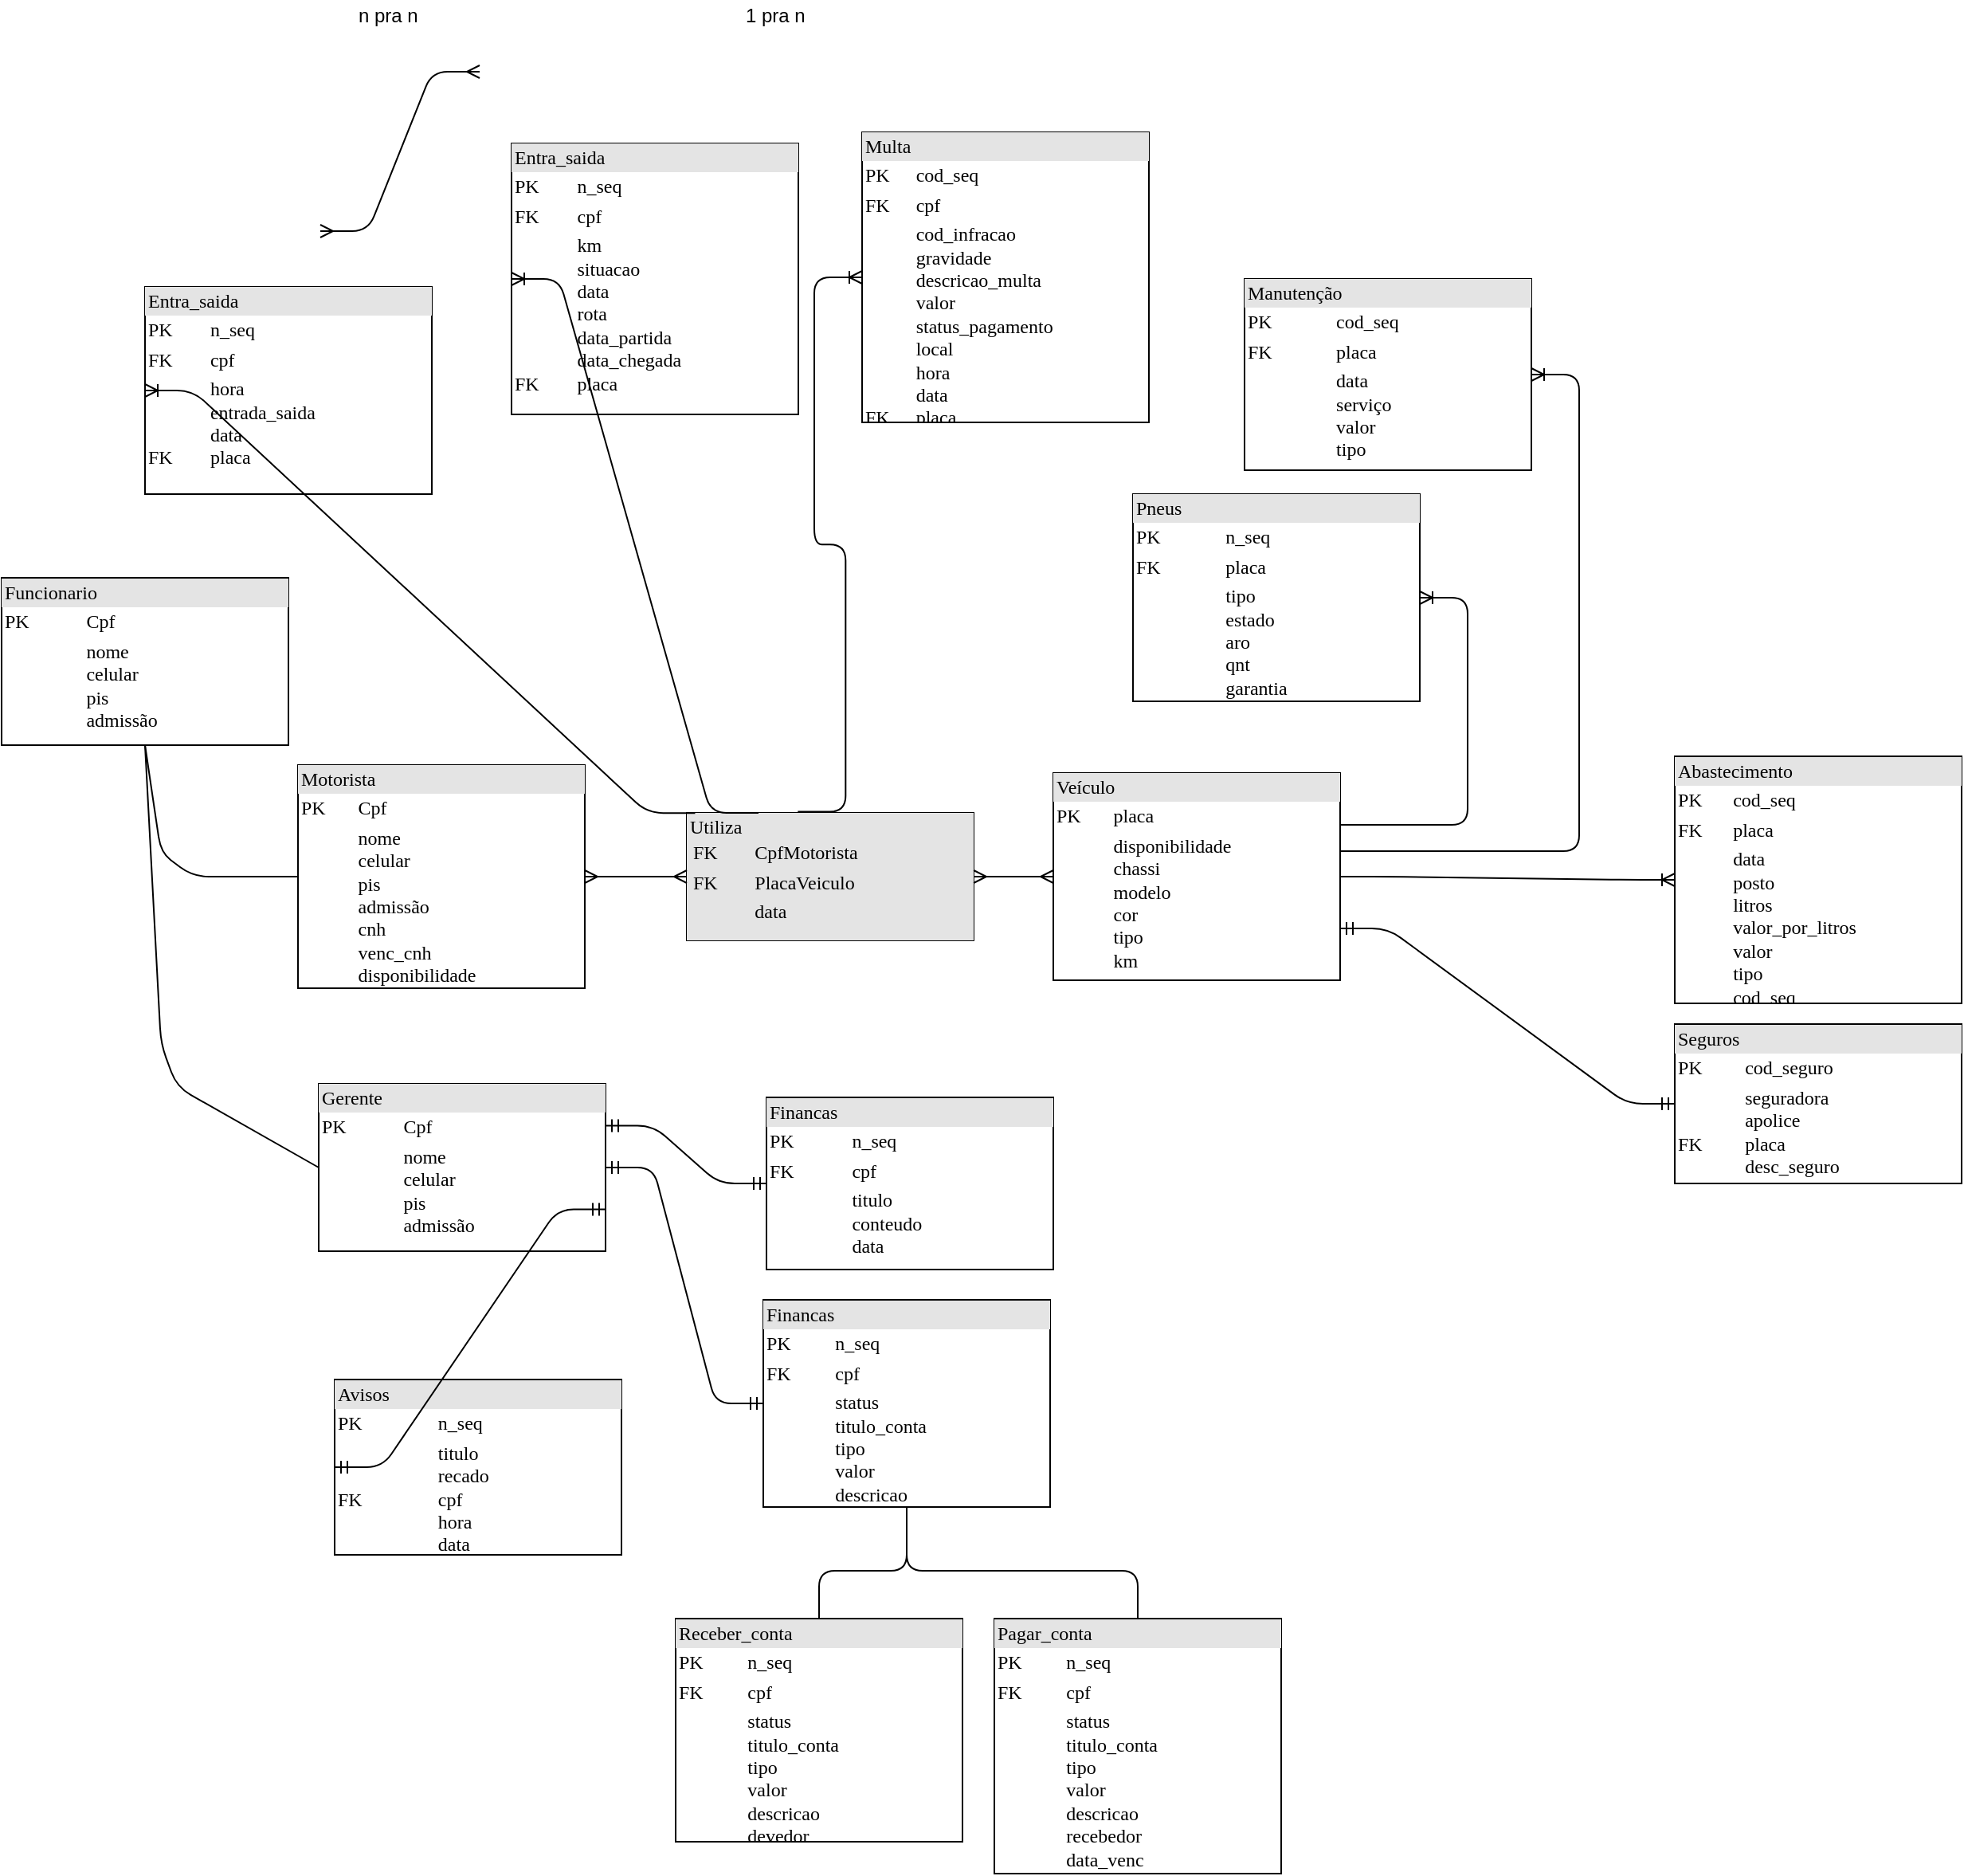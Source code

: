 <mxfile version="10.7.1" type="github"><diagram name="Page-1" id="2ca16b54-16f6-2749-3443-fa8db7711227"><mxGraphModel dx="1416" dy="1019" grid="1" gridSize="10" guides="1" tooltips="1" connect="1" arrows="1" fold="1" page="1" pageScale="1" pageWidth="1100" pageHeight="850" background="#ffffff" math="0" shadow="0"><root><mxCell id="0"/><mxCell id="1" parent="0"/><mxCell id="2ed32ef02a7f4228-3" value="&lt;div style=&quot;box-sizing: border-box ; width: 100% ; background: #e4e4e4 ; padding: 2px&quot;&gt;Utiliza&lt;table cellpadding=&quot;2&quot; cellspacing=&quot;0&quot; style=&quot;font-size: 1em ; width: 100%&quot;&gt;&lt;tbody&gt;&lt;tr&gt;&lt;td&gt;FK&lt;/td&gt;&lt;td&gt;CpfMotorista&lt;/td&gt;&lt;/tr&gt;&lt;tr&gt;&lt;td&gt;FK&lt;/td&gt;&lt;td&gt;PlacaVeiculo&lt;/td&gt;&lt;/tr&gt;&lt;tr&gt;&lt;td&gt;&lt;/td&gt;&lt;td&gt;data&lt;/td&gt;&lt;/tr&gt;&lt;tr&gt;&lt;td&gt;&lt;br&gt;&lt;/td&gt;&lt;td&gt;&lt;br&gt;&lt;/td&gt;&lt;/tr&gt;&lt;/tbody&gt;&lt;/table&gt;&lt;/div&gt;" style="verticalAlign=top;align=left;overflow=fill;html=1;rounded=0;shadow=0;comic=0;labelBackgroundColor=none;strokeColor=#000000;strokeWidth=1;fillColor=#ffffff;fontFamily=Verdana;fontSize=12;fontColor=#000000;" parent="1" vertex="1"><mxGeometry x="230" y="305" width="180" height="80" as="geometry"/></mxCell><mxCell id="2ed32ef02a7f4228-7" value="&lt;div style=&quot;box-sizing: border-box ; width: 100% ; background: #e4e4e4 ; padding: 2px&quot;&gt;Pneus&lt;/div&gt;&lt;table style=&quot;width: 100% ; font-size: 1em&quot; cellpadding=&quot;2&quot; cellspacing=&quot;0&quot;&gt;&lt;tbody&gt;&lt;tr&gt;&lt;td&gt;PK&lt;/td&gt;&lt;td&gt;n_seq&lt;/td&gt;&lt;/tr&gt;&lt;tr&gt;&lt;td&gt;FK&lt;/td&gt;&lt;td&gt;placa&lt;/td&gt;&lt;/tr&gt;&lt;tr&gt;&lt;td&gt;&lt;/td&gt;&lt;td&gt;tipo&lt;br&gt;estado&lt;br&gt;aro&lt;br&gt;qnt&lt;br&gt;garantia&lt;/td&gt;&lt;/tr&gt;&lt;/tbody&gt;&lt;/table&gt;" style="verticalAlign=top;align=left;overflow=fill;html=1;rounded=0;shadow=0;comic=0;labelBackgroundColor=none;strokeColor=#000000;strokeWidth=1;fillColor=#ffffff;fontFamily=Verdana;fontSize=12;fontColor=#000000;" parent="1" vertex="1"><mxGeometry x="510" y="105" width="180" height="130" as="geometry"/></mxCell><mxCell id="2ed32ef02a7f4228-8" value="&lt;div style=&quot;box-sizing: border-box ; width: 100% ; background: #e4e4e4 ; padding: 2px&quot;&gt;Veículo&lt;/div&gt;&lt;table style=&quot;width: 100% ; font-size: 1em&quot; cellpadding=&quot;2&quot; cellspacing=&quot;0&quot;&gt;&lt;tbody&gt;&lt;tr&gt;&lt;td&gt;PK&lt;/td&gt;&lt;td&gt;placa&lt;br&gt;&lt;/td&gt;&lt;/tr&gt;&lt;tr&gt;&lt;td&gt;&lt;/td&gt;&lt;td&gt;disponibilidade&lt;br&gt;chassi&lt;br&gt;modelo&lt;br&gt;cor&lt;br&gt;tipo&lt;br&gt;km&lt;/td&gt;&lt;/tr&gt;&lt;/tbody&gt;&lt;/table&gt;&lt;br&gt;" style="verticalAlign=top;align=left;overflow=fill;html=1;rounded=0;shadow=0;comic=0;labelBackgroundColor=none;strokeColor=#000000;strokeWidth=1;fillColor=#ffffff;fontFamily=Verdana;fontSize=12;fontColor=#000000;" parent="1" vertex="1"><mxGeometry x="460" y="280" width="180" height="130" as="geometry"/></mxCell><mxCell id="4HleYmOXz7uM1X4ugsMQ-1" value="&lt;div style=&quot;box-sizing: border-box ; width: 100% ; background: #e4e4e4 ; padding: 2px&quot;&gt;Funcionario&lt;/div&gt;&lt;table style=&quot;width: 100% ; font-size: 1em&quot; cellpadding=&quot;2&quot; cellspacing=&quot;0&quot;&gt;&lt;tbody&gt;&lt;tr&gt;&lt;td&gt;PK&lt;/td&gt;&lt;td&gt;Cpf&lt;br&gt;&lt;/td&gt;&lt;/tr&gt;&lt;tr&gt;&lt;td&gt;&lt;br&gt;&lt;/td&gt;&lt;td&gt;nome&lt;br&gt;celular&lt;br&gt;pis&lt;br&gt;admissão&lt;br&gt;&lt;/td&gt;&lt;/tr&gt;&lt;/tbody&gt;&lt;/table&gt;" style="verticalAlign=top;align=left;overflow=fill;html=1;rounded=0;shadow=0;comic=0;labelBackgroundColor=none;strokeColor=#000000;strokeWidth=1;fillColor=#ffffff;fontFamily=Verdana;fontSize=12;fontColor=#000000;" vertex="1" parent="1"><mxGeometry x="-200" y="157.5" width="180" height="105" as="geometry"/></mxCell><mxCell id="4HleYmOXz7uM1X4ugsMQ-3" value="&lt;div style=&quot;box-sizing: border-box ; width: 100% ; background: #e4e4e4 ; padding: 2px&quot;&gt;Gerente&lt;/div&gt;&lt;table style=&quot;width: 100% ; font-size: 1em&quot; cellpadding=&quot;2&quot; cellspacing=&quot;0&quot;&gt;&lt;tbody&gt;&lt;tr&gt;&lt;td&gt;PK&lt;/td&gt;&lt;td&gt;Cpf&lt;br&gt;&lt;/td&gt;&lt;/tr&gt;&lt;tr&gt;&lt;td&gt;&lt;br&gt;&lt;/td&gt;&lt;td&gt;nome&lt;br&gt;celular&lt;br&gt;pis&lt;br&gt;admissão&lt;br&gt;&lt;/td&gt;&lt;/tr&gt;&lt;/tbody&gt;&lt;/table&gt;" style="verticalAlign=top;align=left;overflow=fill;html=1;rounded=0;shadow=0;comic=0;labelBackgroundColor=none;strokeColor=#000000;strokeWidth=1;fillColor=#ffffff;fontFamily=Verdana;fontSize=12;fontColor=#000000;" vertex="1" parent="1"><mxGeometry x="-1" y="475" width="180" height="105" as="geometry"/></mxCell><mxCell id="4HleYmOXz7uM1X4ugsMQ-4" value="&lt;div style=&quot;box-sizing: border-box ; width: 100% ; background: #e4e4e4 ; padding: 2px&quot;&gt;Motorista&lt;/div&gt;&lt;table style=&quot;width: 100% ; font-size: 1em&quot; cellpadding=&quot;2&quot; cellspacing=&quot;0&quot;&gt;&lt;tbody&gt;&lt;tr&gt;&lt;td&gt;PK&lt;/td&gt;&lt;td&gt;Cpf&lt;br&gt;&lt;/td&gt;&lt;/tr&gt;&lt;tr&gt;&lt;td&gt;&lt;br&gt;&lt;/td&gt;&lt;td&gt;nome&lt;br&gt;celular&lt;br&gt;pis&lt;br&gt;admissão&lt;br&gt;cnh&lt;br&gt;venc_cnh&lt;br&gt;disponibilidade&lt;/td&gt;&lt;/tr&gt;&lt;/tbody&gt;&lt;/table&gt;" style="verticalAlign=top;align=left;overflow=fill;html=1;rounded=0;shadow=0;comic=0;labelBackgroundColor=none;strokeColor=#000000;strokeWidth=1;fillColor=#ffffff;fontFamily=Verdana;fontSize=12;fontColor=#000000;" vertex="1" parent="1"><mxGeometry x="-14" y="275" width="180" height="140" as="geometry"/></mxCell><mxCell id="4HleYmOXz7uM1X4ugsMQ-6" value="" style="edgeStyle=entityRelationEdgeStyle;fontSize=12;html=1;endArrow=ERmany;startArrow=ERmany;" edge="1" parent="1"><mxGeometry width="100" height="100" relative="1" as="geometry"><mxPoint y="-60" as="sourcePoint"/><mxPoint x="100" y="-160" as="targetPoint"/></mxGeometry></mxCell><mxCell id="4HleYmOXz7uM1X4ugsMQ-7" value="" style="edgeStyle=entityRelationEdgeStyle;fontSize=12;html=1;endArrow=ERoneToMany;entryX=0;entryY=0.5;entryDx=0;entryDy=0;exitX=0.387;exitY=-0.009;exitDx=0;exitDy=0;exitPerimeter=0;" edge="1" parent="1" source="2ed32ef02a7f4228-3" target="4HleYmOXz7uM1X4ugsMQ-50"><mxGeometry width="100" height="100" relative="1" as="geometry"><mxPoint x="360" y="260" as="sourcePoint"/><mxPoint x="320" y="-150" as="targetPoint"/></mxGeometry></mxCell><mxCell id="4HleYmOXz7uM1X4ugsMQ-8" value="n pra n" style="text;html=1;resizable=0;points=[];autosize=1;align=left;verticalAlign=top;spacingTop=-4;" vertex="1" parent="1"><mxGeometry x="22" y="-205" width="50" height="20" as="geometry"/></mxCell><mxCell id="4HleYmOXz7uM1X4ugsMQ-9" value="1 pra n" style="text;html=1;resizable=0;points=[];autosize=1;align=left;verticalAlign=top;spacingTop=-4;" vertex="1" parent="1"><mxGeometry x="265" y="-205" width="50" height="20" as="geometry"/></mxCell><mxCell id="4HleYmOXz7uM1X4ugsMQ-10" value="" style="edgeStyle=entityRelationEdgeStyle;fontSize=12;html=1;endArrow=ERmany;startArrow=ERmany;exitX=1;exitY=0.5;exitDx=0;exitDy=0;" edge="1" parent="1" source="4HleYmOXz7uM1X4ugsMQ-4" target="2ed32ef02a7f4228-3"><mxGeometry width="100" height="100" relative="1" as="geometry"><mxPoint x="150" y="230" as="sourcePoint"/><mxPoint x="250" y="130" as="targetPoint"/></mxGeometry></mxCell><mxCell id="4HleYmOXz7uM1X4ugsMQ-11" value="" style="edgeStyle=entityRelationEdgeStyle;fontSize=12;html=1;endArrow=ERmany;startArrow=ERmany;exitX=1;exitY=0.5;exitDx=0;exitDy=0;entryX=0;entryY=0.5;entryDx=0;entryDy=0;" edge="1" parent="1" source="2ed32ef02a7f4228-3" target="2ed32ef02a7f4228-8"><mxGeometry width="100" height="100" relative="1" as="geometry"><mxPoint x="390.167" y="414.833" as="sourcePoint"/><mxPoint x="454.5" y="414.5" as="targetPoint"/></mxGeometry></mxCell><mxCell id="4HleYmOXz7uM1X4ugsMQ-16" value="" style="endArrow=none;html=1;entryX=0.5;entryY=1;entryDx=0;entryDy=0;exitX=0;exitY=0.5;exitDx=0;exitDy=0;" edge="1" parent="1" source="4HleYmOXz7uM1X4ugsMQ-4" target="4HleYmOXz7uM1X4ugsMQ-1"><mxGeometry width="50" height="50" relative="1" as="geometry"><mxPoint x="-230" y="340" as="sourcePoint"/><mxPoint x="-180" y="290" as="targetPoint"/><Array as="points"><mxPoint x="-80" y="345"/><mxPoint x="-100" y="330"/></Array></mxGeometry></mxCell><mxCell id="4HleYmOXz7uM1X4ugsMQ-17" value="" style="endArrow=none;html=1;entryX=0.5;entryY=1;entryDx=0;entryDy=0;exitX=0;exitY=0.5;exitDx=0;exitDy=0;" edge="1" parent="1" source="4HleYmOXz7uM1X4ugsMQ-3" target="4HleYmOXz7uM1X4ugsMQ-1"><mxGeometry width="50" height="50" relative="1" as="geometry"><mxPoint x="-130" y="420" as="sourcePoint"/><mxPoint x="-130" y="355" as="targetPoint"/><Array as="points"><mxPoint x="-90" y="477"/><mxPoint x="-100" y="450"/></Array></mxGeometry></mxCell><mxCell id="4HleYmOXz7uM1X4ugsMQ-18" value="" style="edgeStyle=entityRelationEdgeStyle;fontSize=12;html=1;endArrow=ERoneToMany;exitX=1;exitY=0.25;exitDx=0;exitDy=0;" edge="1" parent="1" source="2ed32ef02a7f4228-8" target="2ed32ef02a7f4228-7"><mxGeometry width="100" height="100" relative="1" as="geometry"><mxPoint x="610" y="220" as="sourcePoint"/><mxPoint x="540" y="270" as="targetPoint"/></mxGeometry></mxCell><mxCell id="4HleYmOXz7uM1X4ugsMQ-20" value="&lt;div style=&quot;box-sizing: border-box ; width: 100% ; background: #e4e4e4 ; padding: 2px&quot;&gt;Manutenção&lt;/div&gt;&lt;table style=&quot;width: 100% ; font-size: 1em&quot; cellpadding=&quot;2&quot; cellspacing=&quot;0&quot;&gt;&lt;tbody&gt;&lt;tr&gt;&lt;td&gt;PK&lt;/td&gt;&lt;td&gt;cod_seq&lt;/td&gt;&lt;/tr&gt;&lt;tr&gt;&lt;td&gt;FK&lt;/td&gt;&lt;td&gt;placa&lt;/td&gt;&lt;/tr&gt;&lt;tr&gt;&lt;td&gt;&lt;/td&gt;&lt;td&gt;data&lt;br&gt;serviço&lt;br&gt;valor&lt;br&gt;tipo&lt;/td&gt;&lt;/tr&gt;&lt;/tbody&gt;&lt;/table&gt;" style="verticalAlign=top;align=left;overflow=fill;html=1;rounded=0;shadow=0;comic=0;labelBackgroundColor=none;strokeColor=#000000;strokeWidth=1;fillColor=#ffffff;fontFamily=Verdana;fontSize=12;fontColor=#000000;" vertex="1" parent="1"><mxGeometry x="580" y="-30" width="180" height="120" as="geometry"/></mxCell><mxCell id="4HleYmOXz7uM1X4ugsMQ-28" value="" style="edgeStyle=entityRelationEdgeStyle;fontSize=12;html=1;endArrow=ERoneToMany;exitX=0.999;exitY=0.377;exitDx=0;exitDy=0;exitPerimeter=0;" edge="1" parent="1" source="2ed32ef02a7f4228-8" target="4HleYmOXz7uM1X4ugsMQ-20"><mxGeometry width="100" height="100" relative="1" as="geometry"><mxPoint x="650" y="330" as="sourcePoint"/><mxPoint x="930" y="240" as="targetPoint"/></mxGeometry></mxCell><mxCell id="4HleYmOXz7uM1X4ugsMQ-29" value="&lt;div style=&quot;box-sizing: border-box ; width: 100% ; background: #e4e4e4 ; padding: 2px&quot;&gt;Abastecimento&lt;/div&gt;&lt;table style=&quot;width: 100% ; font-size: 1em&quot; cellpadding=&quot;2&quot; cellspacing=&quot;0&quot;&gt;&lt;tbody&gt;&lt;tr&gt;&lt;td&gt;PK&lt;/td&gt;&lt;td&gt;cod_seq&lt;/td&gt;&lt;/tr&gt;&lt;tr&gt;&lt;td&gt;FK&lt;/td&gt;&lt;td&gt;placa&lt;/td&gt;&lt;/tr&gt;&lt;tr&gt;&lt;td&gt;&lt;/td&gt;&lt;td&gt;data&lt;br&gt;posto&lt;br&gt;litros&lt;br&gt;valor_por_litros&lt;br&gt;valor&lt;br&gt;tipo&lt;br&gt;cod_seq&lt;/td&gt;&lt;/tr&gt;&lt;/tbody&gt;&lt;/table&gt;" style="verticalAlign=top;align=left;overflow=fill;html=1;rounded=0;shadow=0;comic=0;labelBackgroundColor=none;strokeColor=#000000;strokeWidth=1;fillColor=#ffffff;fontFamily=Verdana;fontSize=12;fontColor=#000000;" vertex="1" parent="1"><mxGeometry x="850" y="269.5" width="180" height="155" as="geometry"/></mxCell><mxCell id="4HleYmOXz7uM1X4ugsMQ-30" value="" style="edgeStyle=entityRelationEdgeStyle;fontSize=12;html=1;endArrow=ERoneToMany;exitX=1;exitY=0.5;exitDx=0;exitDy=0;entryX=0;entryY=0.5;entryDx=0;entryDy=0;" edge="1" parent="1" source="2ed32ef02a7f4228-8" target="4HleYmOXz7uM1X4ugsMQ-29"><mxGeometry width="100" height="100" relative="1" as="geometry"><mxPoint x="649.571" y="354.714" as="sourcePoint"/><mxPoint x="770" y="40.0" as="targetPoint"/></mxGeometry></mxCell><mxCell id="4HleYmOXz7uM1X4ugsMQ-32" value="&lt;div style=&quot;box-sizing: border-box ; width: 100% ; background: #e4e4e4 ; padding: 2px&quot;&gt;Seguros&lt;/div&gt;&lt;table style=&quot;width: 100% ; font-size: 1em&quot; cellpadding=&quot;2&quot; cellspacing=&quot;0&quot;&gt;&lt;tbody&gt;&lt;tr&gt;&lt;td&gt;PK&lt;/td&gt;&lt;td&gt;cod_seguro&lt;/td&gt;&lt;/tr&gt;&lt;tr&gt;&lt;td&gt;FK&lt;/td&gt;&lt;td&gt;seguradora&lt;br&gt;apolice&lt;br&gt;placa&lt;br&gt;desc_seguro&lt;br&gt;&lt;br&gt;&lt;/td&gt;&lt;/tr&gt;&lt;/tbody&gt;&lt;/table&gt;" style="verticalAlign=top;align=left;overflow=fill;html=1;rounded=0;shadow=0;comic=0;labelBackgroundColor=none;strokeColor=#000000;strokeWidth=1;fillColor=#ffffff;fontFamily=Verdana;fontSize=12;fontColor=#000000;" vertex="1" parent="1"><mxGeometry x="850" y="437.5" width="180" height="100" as="geometry"/></mxCell><mxCell id="4HleYmOXz7uM1X4ugsMQ-35" value="" style="edgeStyle=entityRelationEdgeStyle;fontSize=12;html=1;endArrow=ERmandOne;startArrow=ERmandOne;exitX=1;exitY=0.75;exitDx=0;exitDy=0;entryX=0;entryY=0.5;entryDx=0;entryDy=0;" edge="1" parent="1" source="2ed32ef02a7f4228-8" target="4HleYmOXz7uM1X4ugsMQ-32"><mxGeometry width="100" height="100" relative="1" as="geometry"><mxPoint x="270" y="210" as="sourcePoint"/><mxPoint x="370" y="110" as="targetPoint"/></mxGeometry></mxCell><mxCell id="4HleYmOXz7uM1X4ugsMQ-36" value="&lt;div style=&quot;box-sizing: border-box ; width: 100% ; background: #e4e4e4 ; padding: 2px&quot;&gt;Avisos&lt;/div&gt;&lt;table style=&quot;width: 100% ; font-size: 1em&quot; cellpadding=&quot;2&quot; cellspacing=&quot;0&quot;&gt;&lt;tbody&gt;&lt;tr&gt;&lt;td&gt;PK&lt;/td&gt;&lt;td&gt;n_seq&lt;br&gt;&lt;/td&gt;&lt;/tr&gt;&lt;tr&gt;&lt;td&gt;FK&lt;/td&gt;&lt;td&gt;titulo&lt;br&gt;recado&lt;br&gt;cpf&lt;br&gt;hora&lt;br&gt;data&lt;/td&gt;&lt;/tr&gt;&lt;/tbody&gt;&lt;/table&gt;" style="verticalAlign=top;align=left;overflow=fill;html=1;rounded=0;shadow=0;comic=0;labelBackgroundColor=none;strokeColor=#000000;strokeWidth=1;fillColor=#ffffff;fontFamily=Verdana;fontSize=12;fontColor=#000000;" vertex="1" parent="1"><mxGeometry x="9" y="660.5" width="180" height="110" as="geometry"/></mxCell><mxCell id="4HleYmOXz7uM1X4ugsMQ-38" value="&lt;div style=&quot;box-sizing: border-box ; width: 100% ; background: #e4e4e4 ; padding: 2px&quot;&gt;Financas&lt;/div&gt;&lt;table style=&quot;width: 100% ; font-size: 1em&quot; cellpadding=&quot;2&quot; cellspacing=&quot;0&quot;&gt;&lt;tbody&gt;&lt;tr&gt;&lt;td&gt;PK&lt;/td&gt;&lt;td&gt;n_seq&lt;/td&gt;&lt;/tr&gt;&lt;tr&gt;&lt;td&gt;FK&lt;/td&gt;&lt;td&gt;cpf&lt;/td&gt;&lt;/tr&gt;&lt;tr&gt;&lt;td&gt;&lt;/td&gt;&lt;td&gt;status&lt;br&gt;titulo_conta&lt;br&gt;tipo&lt;br&gt;valor&lt;br&gt;descricao&lt;/td&gt;&lt;/tr&gt;&lt;/tbody&gt;&lt;/table&gt;" style="verticalAlign=top;align=left;overflow=fill;html=1;rounded=0;shadow=0;comic=0;labelBackgroundColor=none;strokeColor=#000000;strokeWidth=1;fillColor=#ffffff;fontFamily=Verdana;fontSize=12;fontColor=#000000;" vertex="1" parent="1"><mxGeometry x="278" y="610.5" width="180" height="130" as="geometry"/></mxCell><mxCell id="4HleYmOXz7uM1X4ugsMQ-39" value="&lt;div style=&quot;box-sizing: border-box ; width: 100% ; background: #e4e4e4 ; padding: 2px&quot;&gt;Receber_conta&lt;/div&gt;&lt;table style=&quot;width: 100% ; font-size: 1em&quot; cellpadding=&quot;2&quot; cellspacing=&quot;0&quot;&gt;&lt;tbody&gt;&lt;tr&gt;&lt;td&gt;PK&lt;/td&gt;&lt;td&gt;n_seq&lt;/td&gt;&lt;/tr&gt;&lt;tr&gt;&lt;td&gt;FK&lt;/td&gt;&lt;td&gt;cpf&lt;/td&gt;&lt;/tr&gt;&lt;tr&gt;&lt;td&gt;&lt;/td&gt;&lt;td&gt;status&lt;br&gt;titulo_conta&lt;br&gt;tipo&lt;br&gt;valor&lt;br&gt;descricao&lt;br&gt;devedor&lt;/td&gt;&lt;/tr&gt;&lt;/tbody&gt;&lt;/table&gt;" style="verticalAlign=top;align=left;overflow=fill;html=1;rounded=0;shadow=0;comic=0;labelBackgroundColor=none;strokeColor=#000000;strokeWidth=1;fillColor=#ffffff;fontFamily=Verdana;fontSize=12;fontColor=#000000;" vertex="1" parent="1"><mxGeometry x="223" y="810.5" width="180" height="140" as="geometry"/></mxCell><mxCell id="4HleYmOXz7uM1X4ugsMQ-40" value="&lt;div style=&quot;box-sizing: border-box ; width: 100% ; background: #e4e4e4 ; padding: 2px&quot;&gt;Pagar_conta&lt;/div&gt;&lt;table style=&quot;width: 100% ; font-size: 1em&quot; cellpadding=&quot;2&quot; cellspacing=&quot;0&quot;&gt;&lt;tbody&gt;&lt;tr&gt;&lt;td&gt;PK&lt;/td&gt;&lt;td&gt;n_seq&lt;/td&gt;&lt;/tr&gt;&lt;tr&gt;&lt;td&gt;FK&lt;/td&gt;&lt;td&gt;cpf&lt;/td&gt;&lt;/tr&gt;&lt;tr&gt;&lt;td&gt;&lt;/td&gt;&lt;td&gt;status&lt;br&gt;titulo_conta&lt;br&gt;tipo&lt;br&gt;valor&lt;br&gt;descricao&lt;br&gt;recebedor&lt;br&gt;data_venc&lt;/td&gt;&lt;/tr&gt;&lt;/tbody&gt;&lt;/table&gt;" style="verticalAlign=top;align=left;overflow=fill;html=1;rounded=0;shadow=0;comic=0;labelBackgroundColor=none;strokeColor=#000000;strokeWidth=1;fillColor=#ffffff;fontFamily=Verdana;fontSize=12;fontColor=#000000;" vertex="1" parent="1"><mxGeometry x="423" y="810.5" width="180" height="160" as="geometry"/></mxCell><mxCell id="4HleYmOXz7uM1X4ugsMQ-41" value="" style="endArrow=none;html=1;entryX=0.5;entryY=1;entryDx=0;entryDy=0;exitX=0.5;exitY=0;exitDx=0;exitDy=0;" edge="1" parent="1" source="4HleYmOXz7uM1X4ugsMQ-40" target="4HleYmOXz7uM1X4ugsMQ-38"><mxGeometry width="50" height="50" relative="1" as="geometry"><mxPoint x="569" y="820.5" as="sourcePoint"/><mxPoint x="473" y="736.5" as="targetPoint"/><Array as="points"><mxPoint x="513" y="780.5"/><mxPoint x="368" y="780.5"/></Array></mxGeometry></mxCell><mxCell id="4HleYmOXz7uM1X4ugsMQ-42" value="" style="endArrow=none;html=1;entryX=0.5;entryY=1;entryDx=0;entryDy=0;exitX=0.5;exitY=0;exitDx=0;exitDy=0;" edge="1" parent="1" source="4HleYmOXz7uM1X4ugsMQ-39" target="4HleYmOXz7uM1X4ugsMQ-38"><mxGeometry width="50" height="50" relative="1" as="geometry"><mxPoint x="523" y="820.534" as="sourcePoint"/><mxPoint x="378.172" y="760.534" as="targetPoint"/><Array as="points"><mxPoint x="313" y="780.5"/><mxPoint x="368" y="780.5"/></Array></mxGeometry></mxCell><mxCell id="4HleYmOXz7uM1X4ugsMQ-43" value="" style="edgeStyle=entityRelationEdgeStyle;fontSize=12;html=1;endArrow=ERmandOne;startArrow=ERmandOne;exitX=1;exitY=0.5;exitDx=0;exitDy=0;entryX=0;entryY=0.5;entryDx=0;entryDy=0;" edge="1" parent="1" source="4HleYmOXz7uM1X4ugsMQ-3" target="4HleYmOXz7uM1X4ugsMQ-38"><mxGeometry width="100" height="100" relative="1" as="geometry"><mxPoint x="233" y="660.5" as="sourcePoint"/><mxPoint x="333" y="560.5" as="targetPoint"/></mxGeometry></mxCell><mxCell id="4HleYmOXz7uM1X4ugsMQ-44" value="" style="edgeStyle=entityRelationEdgeStyle;fontSize=12;html=1;endArrow=ERmandOne;startArrow=ERmandOne;exitX=1;exitY=0.75;exitDx=0;exitDy=0;entryX=0;entryY=0.5;entryDx=0;entryDy=0;" edge="1" parent="1" source="4HleYmOXz7uM1X4ugsMQ-3" target="4HleYmOXz7uM1X4ugsMQ-36"><mxGeometry width="100" height="100" relative="1" as="geometry"><mxPoint x="188.647" y="537.265" as="sourcePoint"/><mxPoint x="287.471" y="696.088" as="targetPoint"/></mxGeometry></mxCell><mxCell id="4HleYmOXz7uM1X4ugsMQ-45" value="&lt;div style=&quot;box-sizing: border-box ; width: 100% ; background: #e4e4e4 ; padding: 2px&quot;&gt;Financas&lt;/div&gt;&lt;table style=&quot;width: 100% ; font-size: 1em&quot; cellpadding=&quot;2&quot; cellspacing=&quot;0&quot;&gt;&lt;tbody&gt;&lt;tr&gt;&lt;td&gt;PK&lt;/td&gt;&lt;td&gt;n_seq&lt;/td&gt;&lt;/tr&gt;&lt;tr&gt;&lt;td&gt;FK&lt;/td&gt;&lt;td&gt;cpf&lt;/td&gt;&lt;/tr&gt;&lt;tr&gt;&lt;td&gt;&lt;br&gt;&lt;/td&gt;&lt;td&gt;titulo&lt;br&gt;conteudo&lt;br&gt;data&lt;/td&gt;&lt;/tr&gt;&lt;/tbody&gt;&lt;/table&gt;" style="verticalAlign=top;align=left;overflow=fill;html=1;rounded=0;shadow=0;comic=0;labelBackgroundColor=none;strokeColor=#000000;strokeWidth=1;fillColor=#ffffff;fontFamily=Verdana;fontSize=12;fontColor=#000000;" vertex="1" parent="1"><mxGeometry x="280" y="483.5" width="180" height="108" as="geometry"/></mxCell><mxCell id="4HleYmOXz7uM1X4ugsMQ-46" value="" style="edgeStyle=entityRelationEdgeStyle;fontSize=12;html=1;endArrow=ERmandOne;startArrow=ERmandOne;exitX=1;exitY=0.25;exitDx=0;exitDy=0;entryX=0;entryY=0.5;entryDx=0;entryDy=0;" edge="1" parent="1" source="4HleYmOXz7uM1X4ugsMQ-3" target="4HleYmOXz7uM1X4ugsMQ-45"><mxGeometry width="100" height="100" relative="1" as="geometry"><mxPoint x="343" y="630.5" as="sourcePoint"/><mxPoint x="443" y="530.5" as="targetPoint"/></mxGeometry></mxCell><mxCell id="4HleYmOXz7uM1X4ugsMQ-47" value="&lt;div style=&quot;box-sizing: border-box ; width: 100% ; background: #e4e4e4 ; padding: 2px&quot;&gt;Entra_saida&lt;/div&gt;&lt;table style=&quot;width: 100% ; font-size: 1em&quot; cellpadding=&quot;2&quot; cellspacing=&quot;0&quot;&gt;&lt;tbody&gt;&lt;tr&gt;&lt;td&gt;PK&lt;/td&gt;&lt;td&gt;n_seq&lt;/td&gt;&lt;/tr&gt;&lt;tr&gt;&lt;td&gt;FK&lt;/td&gt;&lt;td&gt;cpf&lt;/td&gt;&lt;/tr&gt;&lt;tr&gt;&lt;td&gt;&lt;br&gt;FK&lt;/td&gt;&lt;td&gt;hora&lt;br&gt;entrada_saida&lt;br&gt;data&lt;br&gt;placa&lt;br&gt;&lt;br&gt;&lt;br&gt;&lt;/td&gt;&lt;/tr&gt;&lt;/tbody&gt;&lt;/table&gt;&lt;br&gt;" style="verticalAlign=top;align=left;overflow=fill;html=1;rounded=0;shadow=0;comic=0;labelBackgroundColor=none;strokeColor=#000000;strokeWidth=1;fillColor=#ffffff;fontFamily=Verdana;fontSize=12;fontColor=#000000;" vertex="1" parent="1"><mxGeometry x="-110" y="-25" width="180" height="130" as="geometry"/></mxCell><mxCell id="4HleYmOXz7uM1X4ugsMQ-49" value="&lt;div style=&quot;box-sizing: border-box ; width: 100% ; background: #e4e4e4 ; padding: 2px&quot;&gt;Entra_saida&lt;/div&gt;&lt;table style=&quot;width: 100% ; font-size: 1em&quot; cellpadding=&quot;2&quot; cellspacing=&quot;0&quot;&gt;&lt;tbody&gt;&lt;tr&gt;&lt;td&gt;PK&lt;/td&gt;&lt;td&gt;n_seq&lt;/td&gt;&lt;/tr&gt;&lt;tr&gt;&lt;td&gt;FK&lt;/td&gt;&lt;td&gt;cpf&lt;/td&gt;&lt;/tr&gt;&lt;tr&gt;&lt;td&gt;&lt;br&gt;&lt;br&gt;&lt;br&gt;&lt;br&gt;FK&lt;/td&gt;&lt;td&gt;km&lt;br&gt;situacao&lt;br&gt;data&lt;br&gt;rota&lt;br&gt;data_partida&lt;br&gt;data_chegada&lt;br&gt;placa&lt;br&gt;&lt;br&gt;&lt;br&gt;&lt;/td&gt;&lt;/tr&gt;&lt;/tbody&gt;&lt;/table&gt;&lt;br&gt;" style="verticalAlign=top;align=left;overflow=fill;html=1;rounded=0;shadow=0;comic=0;labelBackgroundColor=none;strokeColor=#000000;strokeWidth=1;fillColor=#ffffff;fontFamily=Verdana;fontSize=12;fontColor=#000000;" vertex="1" parent="1"><mxGeometry x="120" y="-115" width="180" height="170" as="geometry"/></mxCell><mxCell id="4HleYmOXz7uM1X4ugsMQ-50" value="&lt;div style=&quot;box-sizing: border-box ; width: 100% ; background: #e4e4e4 ; padding: 2px&quot;&gt;Multa&lt;/div&gt;&lt;table style=&quot;width: 100% ; font-size: 1em&quot; cellpadding=&quot;2&quot; cellspacing=&quot;0&quot;&gt;&lt;tbody&gt;&lt;tr&gt;&lt;td&gt;PK&lt;/td&gt;&lt;td&gt;cod_seq&lt;/td&gt;&lt;/tr&gt;&lt;tr&gt;&lt;td&gt;FK&lt;/td&gt;&lt;td&gt;cpf&lt;/td&gt;&lt;/tr&gt;&lt;tr&gt;&lt;td&gt;&lt;br&gt;&lt;br&gt;&lt;br&gt;&lt;br&gt;&lt;br&gt;&lt;br&gt;FK&lt;/td&gt;&lt;td&gt;cod_infracao&lt;br&gt;gravidade&lt;br&gt;descricao_multa&lt;br&gt;valor&lt;br&gt;status_pagamento&lt;br&gt;local&lt;br&gt;hora&lt;br&gt;data&lt;br&gt;placa&lt;br&gt;&lt;br&gt;&lt;br&gt;&lt;/td&gt;&lt;/tr&gt;&lt;/tbody&gt;&lt;/table&gt;&lt;br&gt;" style="verticalAlign=top;align=left;overflow=fill;html=1;rounded=0;shadow=0;comic=0;labelBackgroundColor=none;strokeColor=#000000;strokeWidth=1;fillColor=#ffffff;fontFamily=Verdana;fontSize=12;fontColor=#000000;" vertex="1" parent="1"><mxGeometry x="340" y="-122" width="180" height="182" as="geometry"/></mxCell><mxCell id="4HleYmOXz7uM1X4ugsMQ-52" value="" style="edgeStyle=entityRelationEdgeStyle;fontSize=12;html=1;endArrow=ERoneToMany;entryX=0;entryY=0.5;entryDx=0;entryDy=0;exitX=0.25;exitY=0;exitDx=0;exitDy=0;" edge="1" parent="1" source="2ed32ef02a7f4228-3" target="4HleYmOXz7uM1X4ugsMQ-49"><mxGeometry width="100" height="100" relative="1" as="geometry"><mxPoint x="216" y="315.5" as="sourcePoint"/><mxPoint x="196" y="24.5" as="targetPoint"/></mxGeometry></mxCell><mxCell id="4HleYmOXz7uM1X4ugsMQ-53" value="" style="edgeStyle=entityRelationEdgeStyle;fontSize=12;html=1;endArrow=ERoneToMany;entryX=0;entryY=0.5;entryDx=0;entryDy=0;exitX=0.029;exitY=0.001;exitDx=0;exitDy=0;exitPerimeter=0;" edge="1" parent="1" source="2ed32ef02a7f4228-3" target="4HleYmOXz7uM1X4ugsMQ-47"><mxGeometry width="100" height="100" relative="1" as="geometry"><mxPoint x="285" y="315" as="sourcePoint"/><mxPoint x="130" y="-20" as="targetPoint"/></mxGeometry></mxCell></root></mxGraphModel></diagram></mxfile>